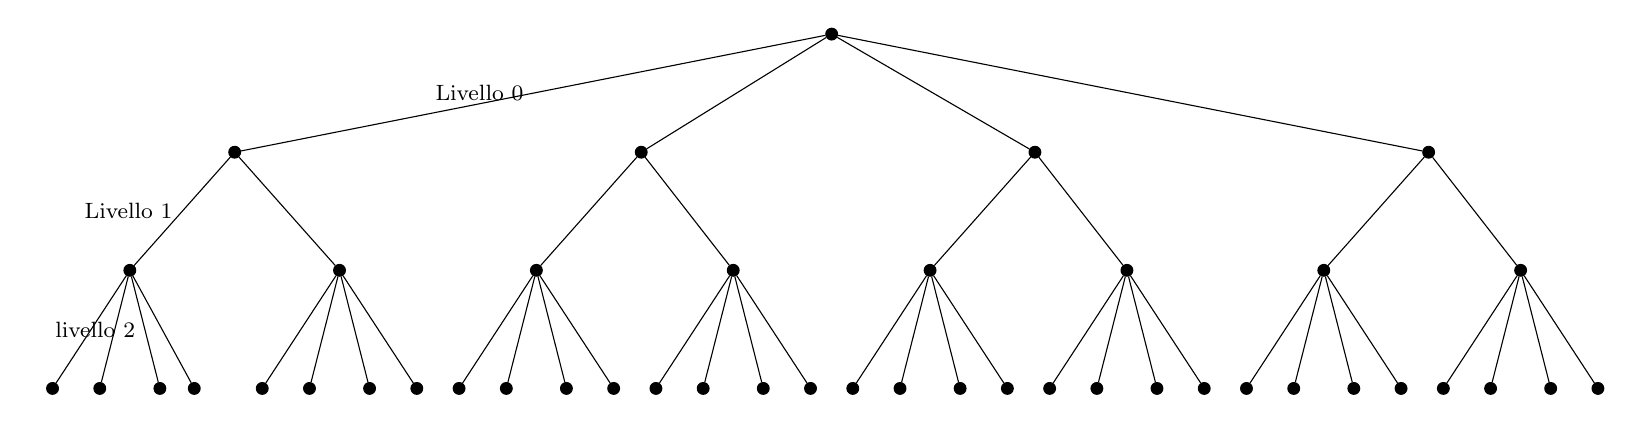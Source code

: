 ﻿\usetikzlibrary{graphs}

% Node styles
\tikzset{
% Two node styles for game trees: solid and hollow
solid node/.style={circle,draw,inner sep=1.5,fill=black},
hollow node/.style={circle,draw,inner sep=1.5}
}

\begin{tikzpicture} [scale=1,font=\footnotesize]
\tikzstyle{level 1}=[sibling distance=50mm] 
\tikzstyle{level 2}=[sibling distance=25mm] 
\tikzstyle{level 3}=[sibling distance=6mm] 
%radice
\node(0)[solid node]{}
% braccio destro
child{ node(1)[solid node][left]{}
child{ node(2)[solid node][left]{}
child{node(17)[solid node][left]{}}
child{node(18)[solid node][left]{}}
child{ node(3)[solid node][right]{}
edge from parent node[left]{livello 2}}
child{ node(12)[solid node][left]{}}
edge from parent node[left]{Livello 1}}
child{ node(4)[solid node][right]{}
child{node(10)[solid node][left]{}}
child{node(11)[solid node][left]{}}
child{node(15)[solid node][right]{}}
child{node(16)[solid node][right]{}}}
edge from parent node[left]{Livello 0}}
% braccio sinistro 2
child{ node(34)[solid node][right]{} 
child {node(35)[solid node][left]{}
child{node(36)[solid node][left]{}}
child{node(37)[solid node][left]{}}
child{node(38)[solid node][right]{}}
child{node(39)[solid node][right]{}}}
child{node(40)[solid node][left]{}
child{node(41)[solid node][left]{}}
child{node(42)[solid node][left]{}}
child{node(43)[solid node][right]{}}
child{node(44)[solid node][right]{}}}}
% braccio destro
child{ node(5)[solid node][right]{} 
child {node(6)[solid node][left]{}
child{node(7)[solid node][left]{}}
child{node(8)[solid node][left]{}}
child{node(19)[solid node][right]{}}
child{node(20)[solid node][right]{}}}
child{node(9)[solid node][left]{}
child{node(13)[solid node][left]{}}
child{node(14)[solid node][left]{}}
child{node(21)[solid node][right]{}}
child{node(22)[solid node][right]{}}}}
% braccio destro 2
child{ node(23)[solid node][right]{} 
child {node(24)[solid node][left]{}
child{node(25)[solid node][left]{}}
child{node(26)[solid node][left]{}}
child{node(27)[solid node][right]{}}
child{node(28)[solid node][right]{}}}
child{node(29)[solid node][left]{}
child{node(30)[solid node][left]{}}
child{node(31)[solid node][left]{}}
child{node(32)[solid node][right]{}}
child{node(33)[solid node][right]{}}}};

\end{tikzpicture}